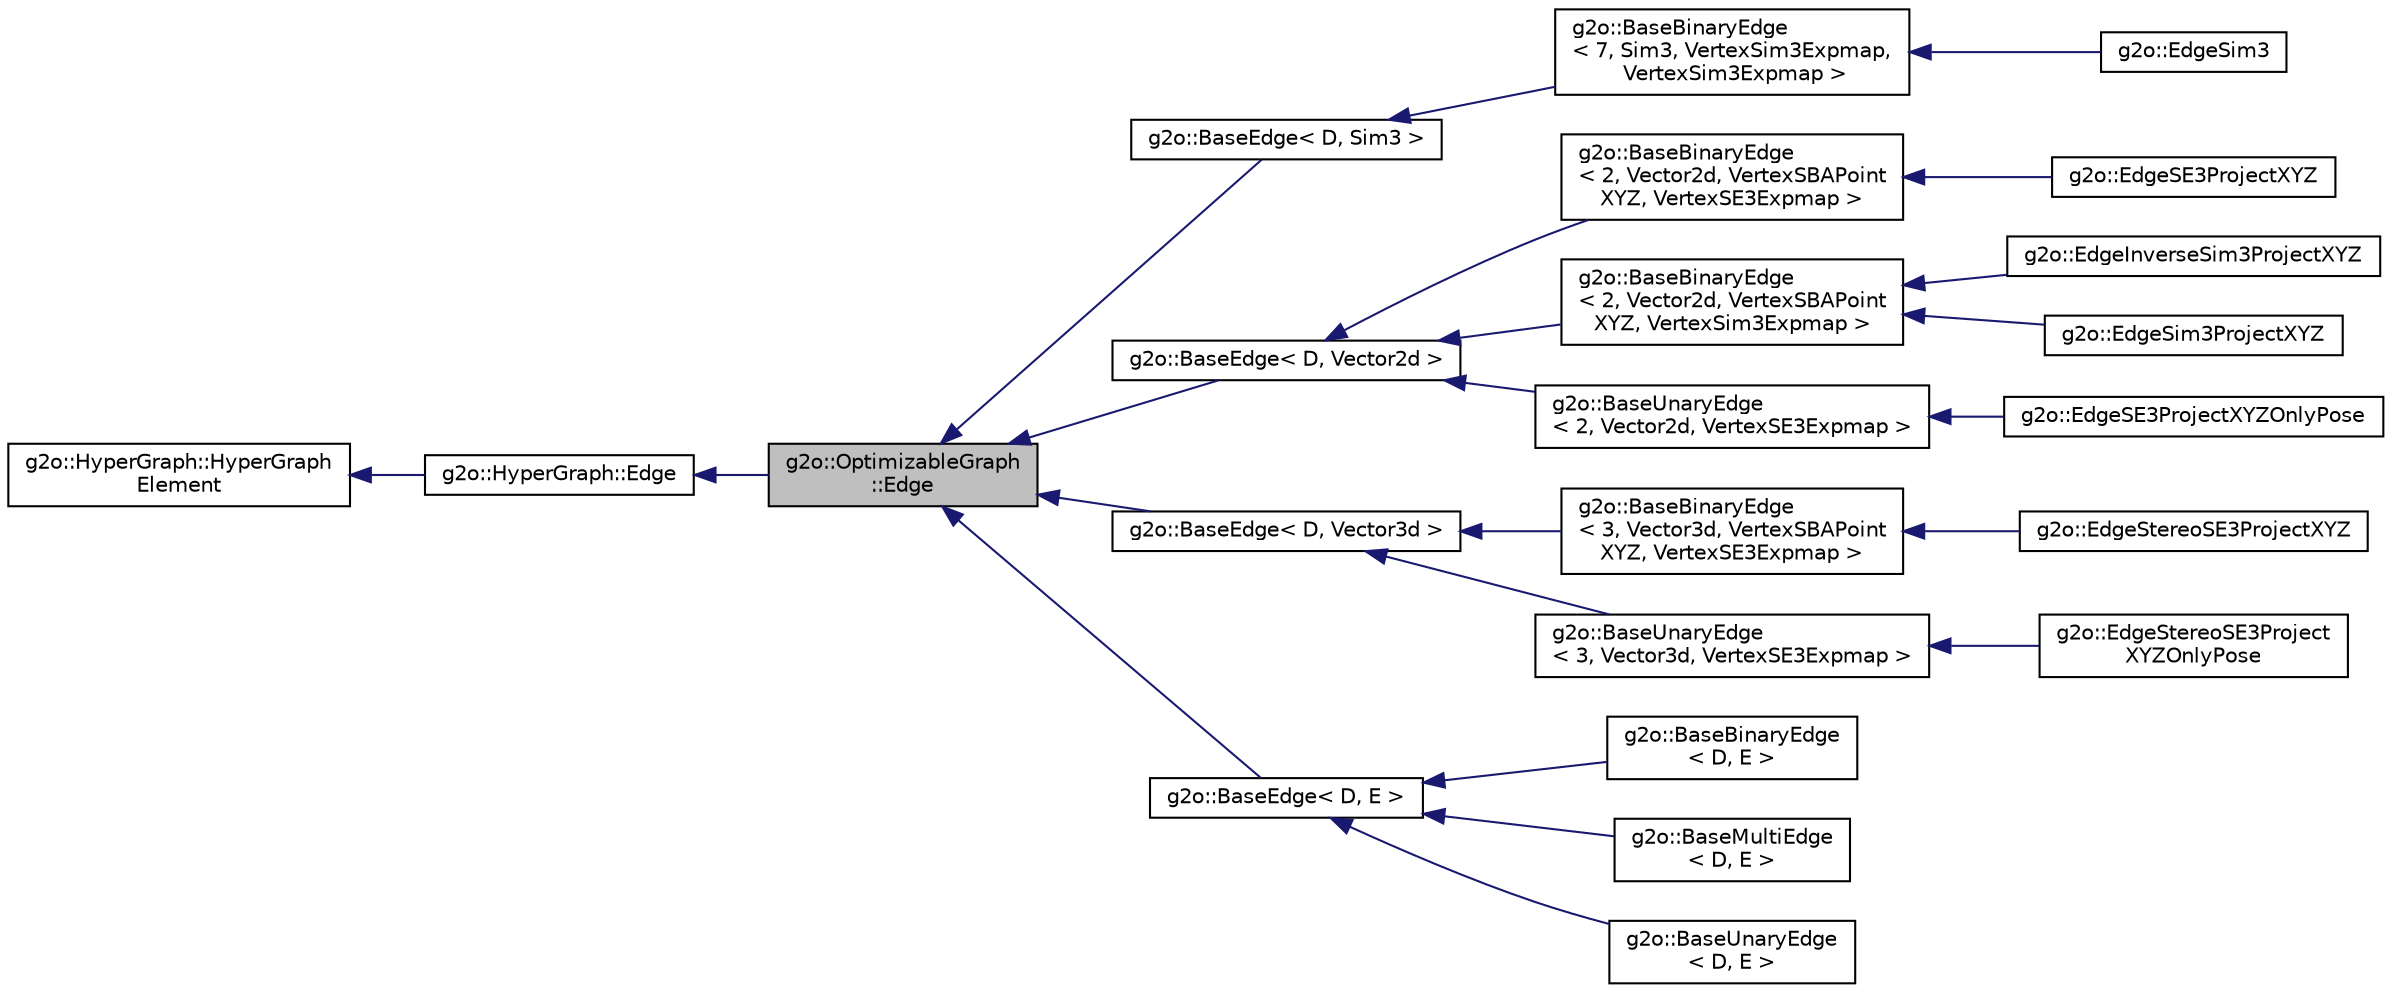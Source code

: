 digraph "g2o::OptimizableGraph::Edge"
{
  edge [fontname="Helvetica",fontsize="10",labelfontname="Helvetica",labelfontsize="10"];
  node [fontname="Helvetica",fontsize="10",shape=record];
  rankdir="LR";
  Node0 [label="g2o::OptimizableGraph\l::Edge",height=0.2,width=0.4,color="black", fillcolor="grey75", style="filled", fontcolor="black"];
  Node1 -> Node0 [dir="back",color="midnightblue",fontsize="10",style="solid",fontname="Helvetica"];
  Node1 [label="g2o::HyperGraph::Edge",height=0.2,width=0.4,color="black", fillcolor="white", style="filled",URL="$classg2o_1_1_hyper_graph_1_1_edge.html"];
  Node2 -> Node1 [dir="back",color="midnightblue",fontsize="10",style="solid",fontname="Helvetica"];
  Node2 [label="g2o::HyperGraph::HyperGraph\lElement",height=0.2,width=0.4,color="black", fillcolor="white", style="filled",URL="$structg2o_1_1_hyper_graph_1_1_hyper_graph_element.html"];
  Node0 -> Node3 [dir="back",color="midnightblue",fontsize="10",style="solid",fontname="Helvetica"];
  Node3 [label="g2o::BaseEdge\< D, Sim3 \>",height=0.2,width=0.4,color="black", fillcolor="white", style="filled",URL="$classg2o_1_1_base_edge.html"];
  Node3 -> Node4 [dir="back",color="midnightblue",fontsize="10",style="solid",fontname="Helvetica"];
  Node4 [label="g2o::BaseBinaryEdge\l\< 7, Sim3, VertexSim3Expmap,\l VertexSim3Expmap \>",height=0.2,width=0.4,color="black", fillcolor="white", style="filled",URL="$classg2o_1_1_base_binary_edge.html"];
  Node4 -> Node5 [dir="back",color="midnightblue",fontsize="10",style="solid",fontname="Helvetica"];
  Node5 [label="g2o::EdgeSim3",height=0.2,width=0.4,color="black", fillcolor="white", style="filled",URL="$classg2o_1_1_edge_sim3.html",tooltip="7D edge between two Vertex7 "];
  Node0 -> Node6 [dir="back",color="midnightblue",fontsize="10",style="solid",fontname="Helvetica"];
  Node6 [label="g2o::BaseEdge\< D, Vector2d \>",height=0.2,width=0.4,color="black", fillcolor="white", style="filled",URL="$classg2o_1_1_base_edge.html"];
  Node6 -> Node7 [dir="back",color="midnightblue",fontsize="10",style="solid",fontname="Helvetica"];
  Node7 [label="g2o::BaseBinaryEdge\l\< 2, Vector2d, VertexSBAPoint\lXYZ, VertexSE3Expmap \>",height=0.2,width=0.4,color="black", fillcolor="white", style="filled",URL="$classg2o_1_1_base_binary_edge.html"];
  Node7 -> Node8 [dir="back",color="midnightblue",fontsize="10",style="solid",fontname="Helvetica"];
  Node8 [label="g2o::EdgeSE3ProjectXYZ",height=0.2,width=0.4,color="black", fillcolor="white", style="filled",URL="$classg2o_1_1_edge_s_e3_project_x_y_z.html",tooltip="NOTE uesd in Optimizer::BundleAdjustment(), Optimizer::LocalBundleAdjustment() "];
  Node6 -> Node9 [dir="back",color="midnightblue",fontsize="10",style="solid",fontname="Helvetica"];
  Node9 [label="g2o::BaseBinaryEdge\l\< 2, Vector2d, VertexSBAPoint\lXYZ, VertexSim3Expmap \>",height=0.2,width=0.4,color="black", fillcolor="white", style="filled",URL="$classg2o_1_1_base_binary_edge.html"];
  Node9 -> Node10 [dir="back",color="midnightblue",fontsize="10",style="solid",fontname="Helvetica"];
  Node10 [label="g2o::EdgeInverseSim3ProjectXYZ",height=0.2,width=0.4,color="black", fillcolor="white", style="filled",URL="$classg2o_1_1_edge_inverse_sim3_project_x_y_z.html"];
  Node9 -> Node11 [dir="back",color="midnightblue",fontsize="10",style="solid",fontname="Helvetica"];
  Node11 [label="g2o::EdgeSim3ProjectXYZ",height=0.2,width=0.4,color="black", fillcolor="white", style="filled",URL="$classg2o_1_1_edge_sim3_project_x_y_z.html"];
  Node6 -> Node12 [dir="back",color="midnightblue",fontsize="10",style="solid",fontname="Helvetica"];
  Node12 [label="g2o::BaseUnaryEdge\l\< 2, Vector2d, VertexSE3Expmap \>",height=0.2,width=0.4,color="black", fillcolor="white", style="filled",URL="$classg2o_1_1_base_unary_edge.html"];
  Node12 -> Node13 [dir="back",color="midnightblue",fontsize="10",style="solid",fontname="Helvetica"];
  Node13 [label="g2o::EdgeSE3ProjectXYZOnlyPose",height=0.2,width=0.4,color="black", fillcolor="white", style="filled",URL="$classg2o_1_1_edge_s_e3_project_x_y_z_only_pose.html",tooltip="NOTE uesd in Optimizer::PoseOptimization() "];
  Node0 -> Node14 [dir="back",color="midnightblue",fontsize="10",style="solid",fontname="Helvetica"];
  Node14 [label="g2o::BaseEdge\< D, Vector3d \>",height=0.2,width=0.4,color="black", fillcolor="white", style="filled",URL="$classg2o_1_1_base_edge.html"];
  Node14 -> Node15 [dir="back",color="midnightblue",fontsize="10",style="solid",fontname="Helvetica"];
  Node15 [label="g2o::BaseBinaryEdge\l\< 3, Vector3d, VertexSBAPoint\lXYZ, VertexSE3Expmap \>",height=0.2,width=0.4,color="black", fillcolor="white", style="filled",URL="$classg2o_1_1_base_binary_edge.html"];
  Node15 -> Node16 [dir="back",color="midnightblue",fontsize="10",style="solid",fontname="Helvetica"];
  Node16 [label="g2o::EdgeStereoSE3ProjectXYZ",height=0.2,width=0.4,color="black", fillcolor="white", style="filled",URL="$classg2o_1_1_edge_stereo_s_e3_project_x_y_z.html",tooltip="NOTE uesd in Optimizer::BundleAdjustment(), Optimizer::LocalBundleAdjustment() "];
  Node14 -> Node17 [dir="back",color="midnightblue",fontsize="10",style="solid",fontname="Helvetica"];
  Node17 [label="g2o::BaseUnaryEdge\l\< 3, Vector3d, VertexSE3Expmap \>",height=0.2,width=0.4,color="black", fillcolor="white", style="filled",URL="$classg2o_1_1_base_unary_edge.html"];
  Node17 -> Node18 [dir="back",color="midnightblue",fontsize="10",style="solid",fontname="Helvetica"];
  Node18 [label="g2o::EdgeStereoSE3Project\lXYZOnlyPose",height=0.2,width=0.4,color="black", fillcolor="white", style="filled",URL="$classg2o_1_1_edge_stereo_s_e3_project_x_y_z_only_pose.html",tooltip="NOTE uesd in Optimizer::PoseOptimization() "];
  Node0 -> Node19 [dir="back",color="midnightblue",fontsize="10",style="solid",fontname="Helvetica"];
  Node19 [label="g2o::BaseEdge\< D, E \>",height=0.2,width=0.4,color="black", fillcolor="white", style="filled",URL="$classg2o_1_1_base_edge.html"];
  Node19 -> Node20 [dir="back",color="midnightblue",fontsize="10",style="solid",fontname="Helvetica"];
  Node20 [label="g2o::BaseBinaryEdge\l\< D, E \>",height=0.2,width=0.4,color="black", fillcolor="white", style="filled",URL="$classg2o_1_1_base_binary_edge.html"];
  Node19 -> Node21 [dir="back",color="midnightblue",fontsize="10",style="solid",fontname="Helvetica"];
  Node21 [label="g2o::BaseMultiEdge\l\< D, E \>",height=0.2,width=0.4,color="black", fillcolor="white", style="filled",URL="$classg2o_1_1_base_multi_edge.html",tooltip="base class to represent an edge connecting an arbitrary number of nodes "];
  Node19 -> Node22 [dir="back",color="midnightblue",fontsize="10",style="solid",fontname="Helvetica"];
  Node22 [label="g2o::BaseUnaryEdge\l\< D, E \>",height=0.2,width=0.4,color="black", fillcolor="white", style="filled",URL="$classg2o_1_1_base_unary_edge.html"];
}
